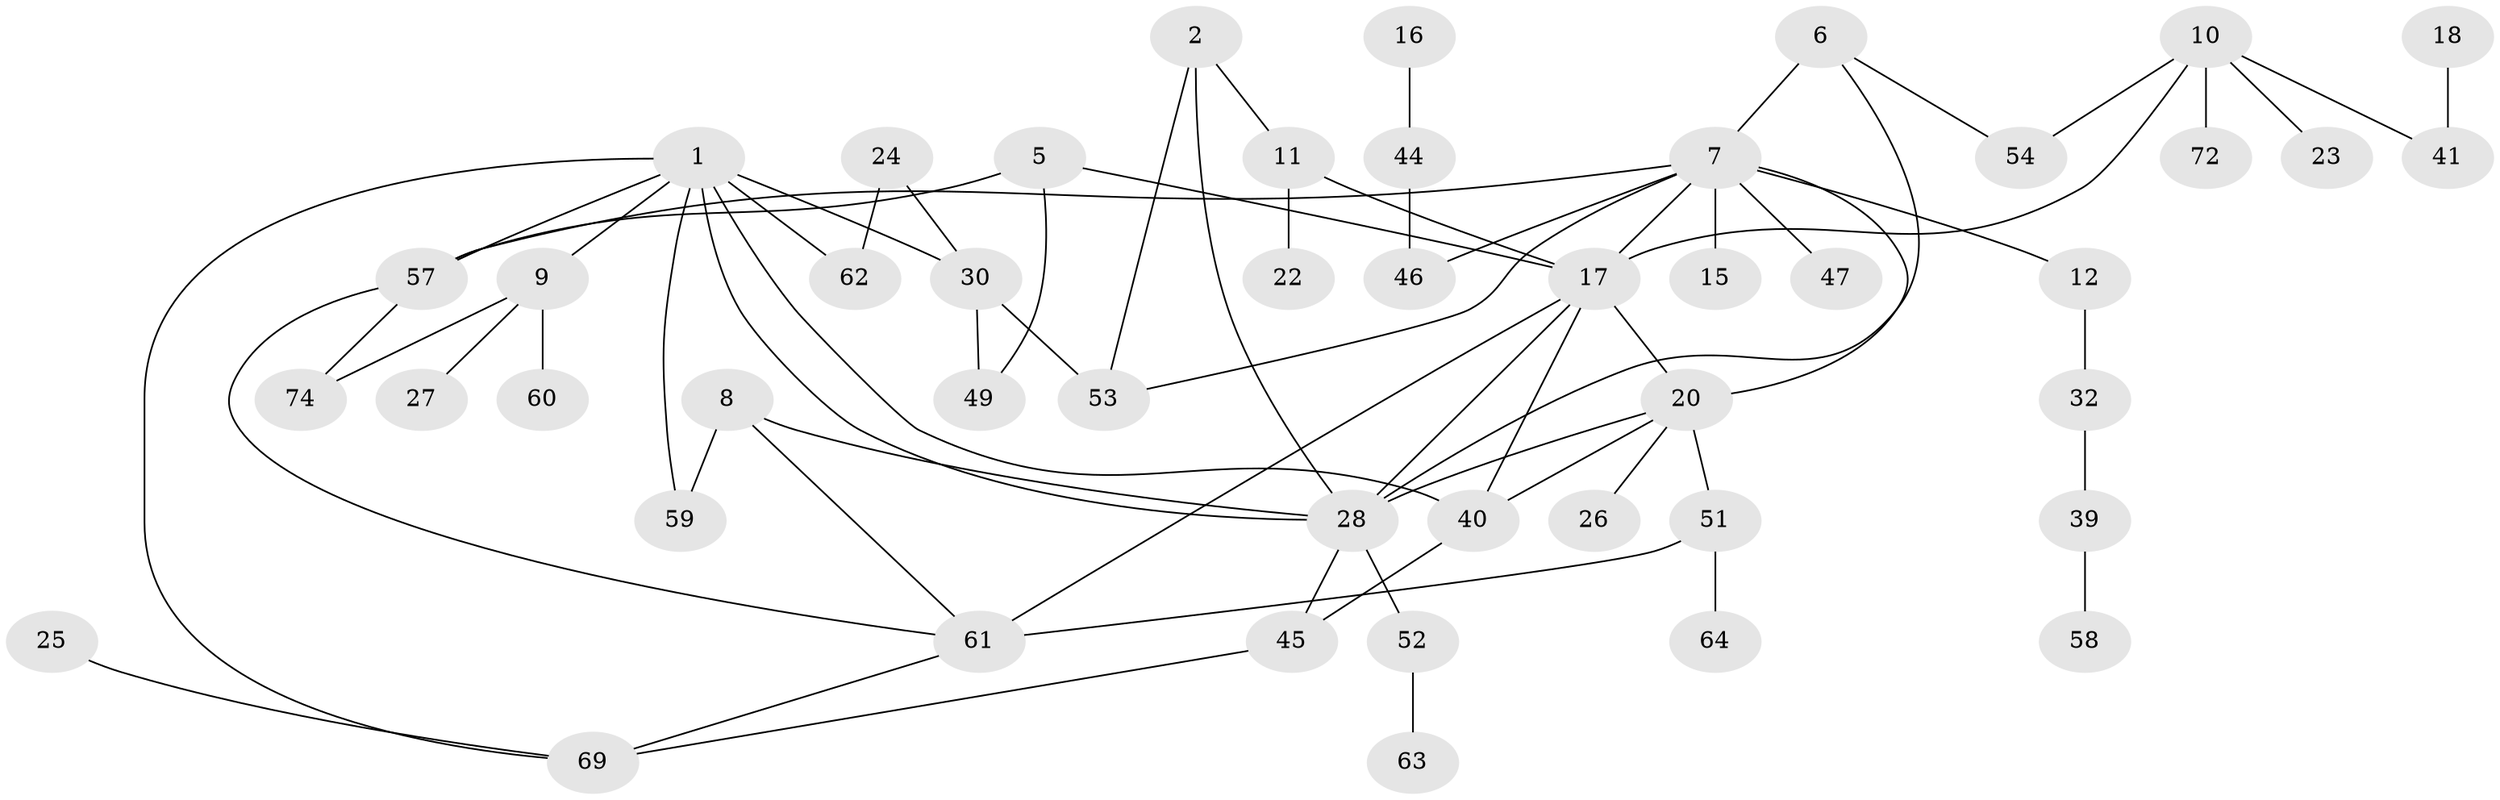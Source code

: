 // original degree distribution, {1: 0.25, 4: 0.08108108108108109, 0: 0.16891891891891891, 3: 0.17567567567567569, 2: 0.27702702702702703, 6: 0.013513513513513514, 7: 0.006756756756756757, 5: 0.02702702702702703}
// Generated by graph-tools (version 1.1) at 2025/33/03/09/25 02:33:56]
// undirected, 47 vertices, 67 edges
graph export_dot {
graph [start="1"]
  node [color=gray90,style=filled];
  1;
  2;
  5;
  6;
  7;
  8;
  9;
  10;
  11;
  12;
  15;
  16;
  17;
  18;
  20;
  22;
  23;
  24;
  25;
  26;
  27;
  28;
  30;
  32;
  39;
  40;
  41;
  44;
  45;
  46;
  47;
  49;
  51;
  52;
  53;
  54;
  57;
  58;
  59;
  60;
  61;
  62;
  63;
  64;
  69;
  72;
  74;
  1 -- 9 [weight=1.0];
  1 -- 28 [weight=1.0];
  1 -- 30 [weight=1.0];
  1 -- 40 [weight=1.0];
  1 -- 57 [weight=1.0];
  1 -- 59 [weight=1.0];
  1 -- 62 [weight=2.0];
  1 -- 69 [weight=1.0];
  2 -- 11 [weight=1.0];
  2 -- 28 [weight=1.0];
  2 -- 53 [weight=1.0];
  5 -- 17 [weight=1.0];
  5 -- 49 [weight=1.0];
  5 -- 57 [weight=1.0];
  6 -- 7 [weight=2.0];
  6 -- 28 [weight=1.0];
  6 -- 54 [weight=1.0];
  7 -- 12 [weight=1.0];
  7 -- 15 [weight=1.0];
  7 -- 17 [weight=1.0];
  7 -- 20 [weight=1.0];
  7 -- 46 [weight=1.0];
  7 -- 47 [weight=1.0];
  7 -- 53 [weight=2.0];
  7 -- 57 [weight=1.0];
  8 -- 28 [weight=1.0];
  8 -- 59 [weight=1.0];
  8 -- 61 [weight=1.0];
  9 -- 27 [weight=1.0];
  9 -- 60 [weight=1.0];
  9 -- 74 [weight=1.0];
  10 -- 17 [weight=1.0];
  10 -- 23 [weight=1.0];
  10 -- 41 [weight=1.0];
  10 -- 54 [weight=1.0];
  10 -- 72 [weight=2.0];
  11 -- 17 [weight=1.0];
  11 -- 22 [weight=1.0];
  12 -- 32 [weight=1.0];
  16 -- 44 [weight=1.0];
  17 -- 20 [weight=1.0];
  17 -- 28 [weight=1.0];
  17 -- 40 [weight=1.0];
  17 -- 61 [weight=1.0];
  18 -- 41 [weight=1.0];
  20 -- 26 [weight=1.0];
  20 -- 28 [weight=1.0];
  20 -- 40 [weight=1.0];
  20 -- 51 [weight=1.0];
  24 -- 30 [weight=1.0];
  24 -- 62 [weight=1.0];
  25 -- 69 [weight=1.0];
  28 -- 45 [weight=1.0];
  28 -- 52 [weight=1.0];
  30 -- 49 [weight=1.0];
  30 -- 53 [weight=1.0];
  32 -- 39 [weight=1.0];
  39 -- 58 [weight=1.0];
  40 -- 45 [weight=1.0];
  44 -- 46 [weight=1.0];
  45 -- 69 [weight=1.0];
  51 -- 61 [weight=2.0];
  51 -- 64 [weight=1.0];
  52 -- 63 [weight=1.0];
  57 -- 61 [weight=1.0];
  57 -- 74 [weight=1.0];
  61 -- 69 [weight=1.0];
}
